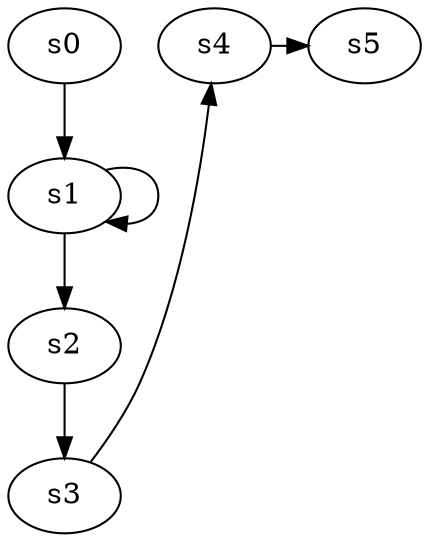 digraph game_0099_chain_6 {
    s0 [name="s0", player=0];
    s1 [name="s1", player=1];
    s2 [name="s2", player=0];
    s3 [name="s3", player=1];
    s4 [name="s4", player=0, target=1];
    s5 [name="s5", player=1];

    s0 -> s1;
    s1 -> s2;
    s2 -> s3;
    s3 -> s4 [constraint="time == 5 || time == 15"];
    s4 -> s5 [constraint="time == 10 || time == 12 || time == 15 || time == 16"];
    s1 -> s1 [constraint="time % 2 == 0"];
}
